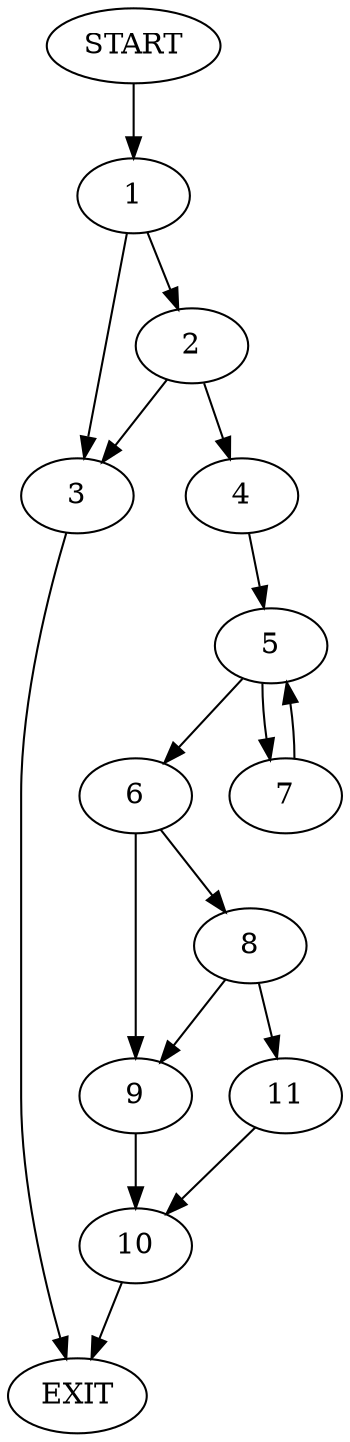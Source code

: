 digraph {
0 [label="START"]
12 [label="EXIT"]
0 -> 1
1 -> 2
1 -> 3
2 -> 4
2 -> 3
3 -> 12
4 -> 5
5 -> 6
5 -> 7
6 -> 8
6 -> 9
7 -> 5
9 -> 10
8 -> 9
8 -> 11
11 -> 10
10 -> 12
}

